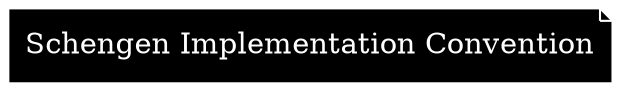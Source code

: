 digraph source {
  graph [ rankdir = LR ];
  "1003" [ shape = note, label = "Schengen Implementation Convention", style = "filled", fillcolor = "black", color = "white", fontcolor = "white" ];
}
